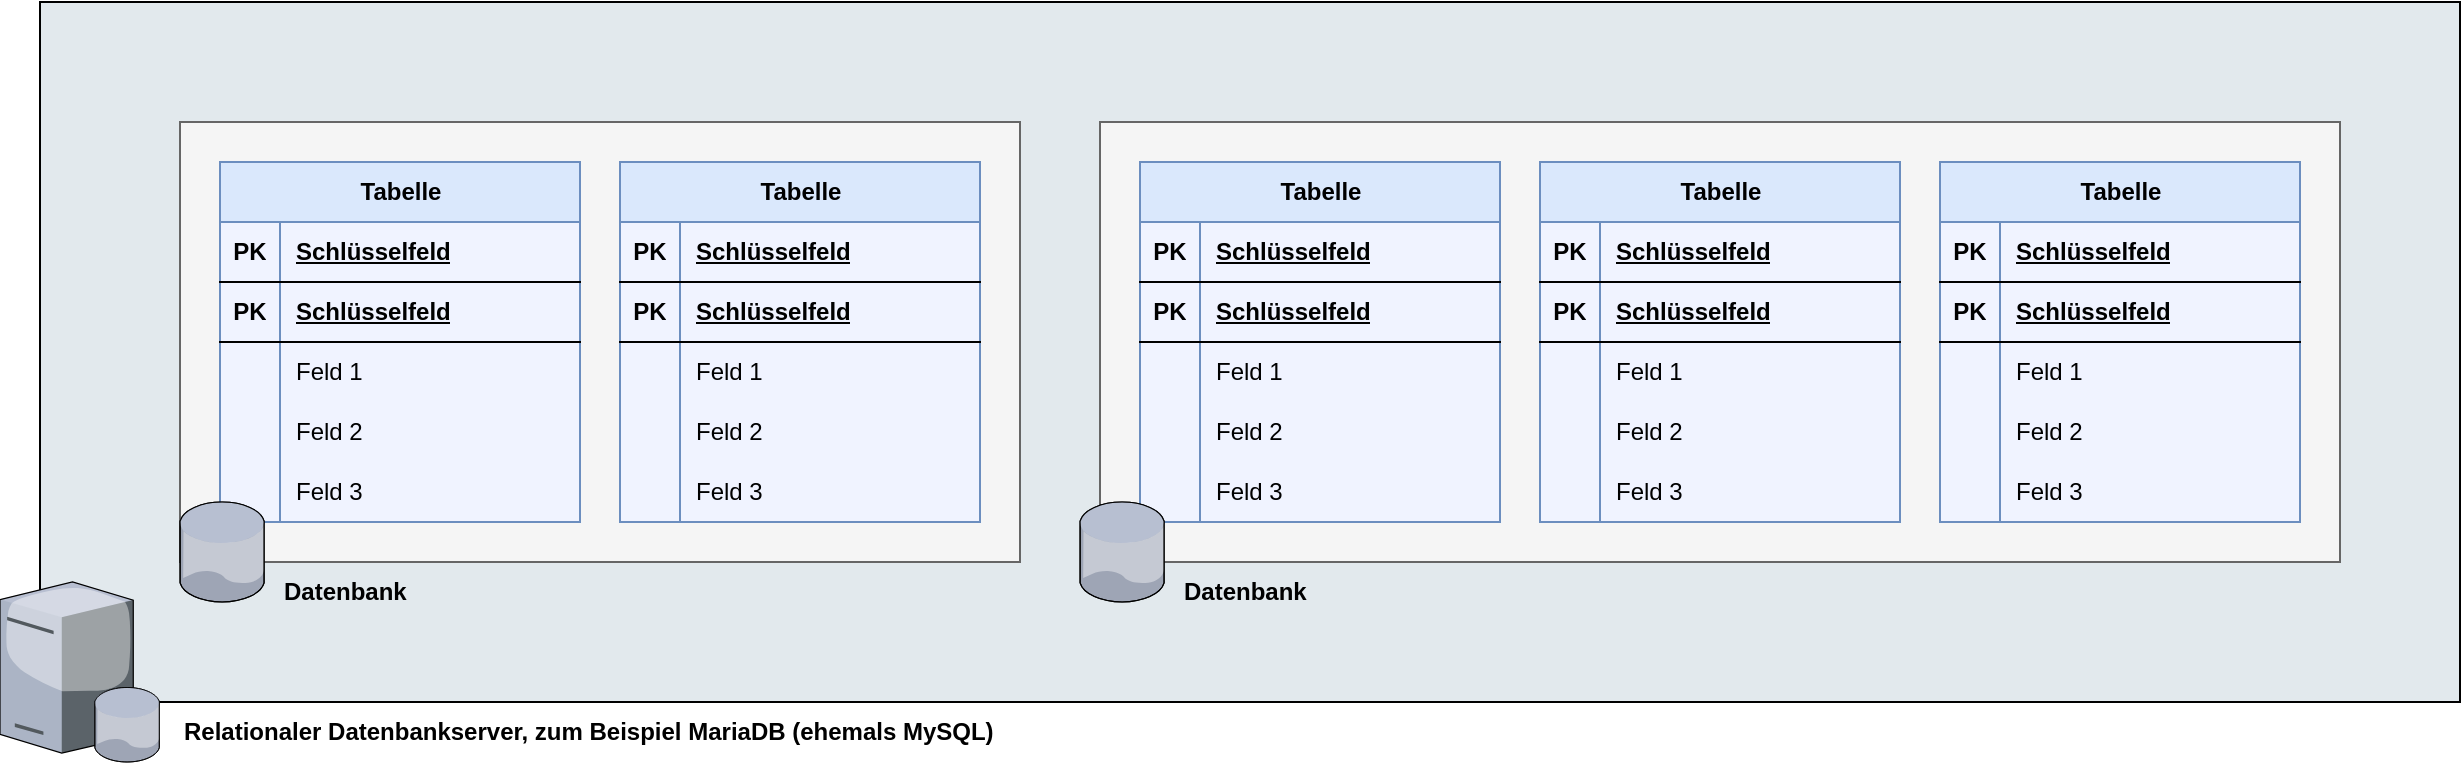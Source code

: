<mxfile version="21.0.2" type="device" pages="2"><diagram name="relational" id="CP-GY5xLfvHnEWgHSlgx"><mxGraphModel dx="1434" dy="773" grid="1" gridSize="10" guides="1" tooltips="1" connect="1" arrows="1" fold="1" page="0" pageScale="1" pageWidth="840" pageHeight="525" math="0" shadow="0"><root><mxCell id="0"/><mxCell id="1" parent="0"/><mxCell id="YStTDbeueGK33QUUSo3F-1" value="" style="rounded=0;whiteSpace=wrap;html=1;fillColor=#e2e9ed;" parent="1" vertex="1"><mxGeometry x="180" y="80" width="1210" height="350" as="geometry"/></mxCell><mxCell id="YStTDbeueGK33QUUSo3F-2" value="" style="verticalLabelPosition=bottom;sketch=0;aspect=fixed;html=1;verticalAlign=top;strokeColor=none;align=center;outlineConnect=0;shape=mxgraph.citrix.database_server;" parent="1" vertex="1"><mxGeometry x="160" y="370" width="80" height="90" as="geometry"/></mxCell><mxCell id="YStTDbeueGK33QUUSo3F-3" value="Relationaler Datenbankserver, zum Beispiel MariaDB (ehemals MySQL)" style="text;html=1;align=left;verticalAlign=middle;resizable=0;points=[];autosize=1;strokeColor=none;fillColor=none;fontStyle=1" parent="1" vertex="1"><mxGeometry x="250" y="430" width="430" height="30" as="geometry"/></mxCell><mxCell id="YStTDbeueGK33QUUSo3F-18" value="" style="rounded=0;whiteSpace=wrap;html=1;fillColor=#f5f5f5;fontColor=#333333;strokeColor=#666666;" parent="1" vertex="1"><mxGeometry x="250" y="140" width="420" height="220" as="geometry"/></mxCell><mxCell id="YStTDbeueGK33QUUSo3F-5" value="Tabelle" style="shape=table;startSize=30;container=1;collapsible=0;childLayout=tableLayout;fixedRows=1;rowLines=0;fontStyle=1;align=center;resizeLast=1;html=1;fillColor=#dae8fc;strokeColor=#6c8ebf;swimlaneFillColor=#F0F3FF;" parent="1" vertex="1"><mxGeometry x="270" y="160" width="180" height="180" as="geometry"/></mxCell><mxCell id="YStTDbeueGK33QUUSo3F-6" value="" style="shape=tableRow;horizontal=0;startSize=0;swimlaneHead=0;swimlaneBody=0;fillColor=none;collapsible=0;dropTarget=0;points=[[0,0.5],[1,0.5]];portConstraint=eastwest;top=0;left=0;right=0;bottom=1;" parent="YStTDbeueGK33QUUSo3F-5" vertex="1"><mxGeometry y="30" width="180" height="30" as="geometry"/></mxCell><mxCell id="YStTDbeueGK33QUUSo3F-7" value="PK" style="shape=partialRectangle;connectable=0;fillColor=none;top=0;left=0;bottom=0;right=0;fontStyle=1;overflow=hidden;whiteSpace=wrap;html=1;" parent="YStTDbeueGK33QUUSo3F-6" vertex="1"><mxGeometry width="30" height="30" as="geometry"><mxRectangle width="30" height="30" as="alternateBounds"/></mxGeometry></mxCell><mxCell id="YStTDbeueGK33QUUSo3F-8" value="Schlüsselfeld" style="shape=partialRectangle;connectable=0;fillColor=none;top=0;left=0;bottom=0;right=0;align=left;spacingLeft=6;fontStyle=5;overflow=hidden;whiteSpace=wrap;html=1;" parent="YStTDbeueGK33QUUSo3F-6" vertex="1"><mxGeometry x="30" width="150" height="30" as="geometry"><mxRectangle width="150" height="30" as="alternateBounds"/></mxGeometry></mxCell><mxCell id="YStTDbeueGK33QUUSo3F-19" value="" style="shape=tableRow;horizontal=0;startSize=0;swimlaneHead=0;swimlaneBody=0;fillColor=none;collapsible=0;dropTarget=0;points=[[0,0.5],[1,0.5]];portConstraint=eastwest;top=0;left=0;right=0;bottom=1;" parent="YStTDbeueGK33QUUSo3F-5" vertex="1"><mxGeometry y="60" width="180" height="30" as="geometry"/></mxCell><mxCell id="YStTDbeueGK33QUUSo3F-20" value="PK" style="shape=partialRectangle;connectable=0;fillColor=none;top=0;left=0;bottom=0;right=0;fontStyle=1;overflow=hidden;whiteSpace=wrap;html=1;" parent="YStTDbeueGK33QUUSo3F-19" vertex="1"><mxGeometry width="30" height="30" as="geometry"><mxRectangle width="30" height="30" as="alternateBounds"/></mxGeometry></mxCell><mxCell id="YStTDbeueGK33QUUSo3F-21" value="Schlüsselfeld" style="shape=partialRectangle;connectable=0;fillColor=none;top=0;left=0;bottom=0;right=0;align=left;spacingLeft=6;fontStyle=5;overflow=hidden;whiteSpace=wrap;html=1;" parent="YStTDbeueGK33QUUSo3F-19" vertex="1"><mxGeometry x="30" width="150" height="30" as="geometry"><mxRectangle width="150" height="30" as="alternateBounds"/></mxGeometry></mxCell><mxCell id="YStTDbeueGK33QUUSo3F-9" value="" style="shape=tableRow;horizontal=0;startSize=0;swimlaneHead=0;swimlaneBody=0;fillColor=none;collapsible=0;dropTarget=0;points=[[0,0.5],[1,0.5]];portConstraint=eastwest;top=0;left=0;right=0;bottom=0;" parent="YStTDbeueGK33QUUSo3F-5" vertex="1"><mxGeometry y="90" width="180" height="30" as="geometry"/></mxCell><mxCell id="YStTDbeueGK33QUUSo3F-10" value="" style="shape=partialRectangle;connectable=0;fillColor=none;top=0;left=0;bottom=0;right=0;editable=1;overflow=hidden;whiteSpace=wrap;html=1;" parent="YStTDbeueGK33QUUSo3F-9" vertex="1"><mxGeometry width="30" height="30" as="geometry"><mxRectangle width="30" height="30" as="alternateBounds"/></mxGeometry></mxCell><mxCell id="YStTDbeueGK33QUUSo3F-11" value="Feld 1" style="shape=partialRectangle;connectable=0;fillColor=none;top=0;left=0;bottom=0;right=0;align=left;spacingLeft=6;overflow=hidden;whiteSpace=wrap;html=1;" parent="YStTDbeueGK33QUUSo3F-9" vertex="1"><mxGeometry x="30" width="150" height="30" as="geometry"><mxRectangle width="150" height="30" as="alternateBounds"/></mxGeometry></mxCell><mxCell id="YStTDbeueGK33QUUSo3F-12" value="" style="shape=tableRow;horizontal=0;startSize=0;swimlaneHead=0;swimlaneBody=0;fillColor=none;collapsible=0;dropTarget=0;points=[[0,0.5],[1,0.5]];portConstraint=eastwest;top=0;left=0;right=0;bottom=0;" parent="YStTDbeueGK33QUUSo3F-5" vertex="1"><mxGeometry y="120" width="180" height="30" as="geometry"/></mxCell><mxCell id="YStTDbeueGK33QUUSo3F-13" value="" style="shape=partialRectangle;connectable=0;fillColor=none;top=0;left=0;bottom=0;right=0;editable=1;overflow=hidden;whiteSpace=wrap;html=1;" parent="YStTDbeueGK33QUUSo3F-12" vertex="1"><mxGeometry width="30" height="30" as="geometry"><mxRectangle width="30" height="30" as="alternateBounds"/></mxGeometry></mxCell><mxCell id="YStTDbeueGK33QUUSo3F-14" value="Feld 2" style="shape=partialRectangle;connectable=0;fillColor=none;top=0;left=0;bottom=0;right=0;align=left;spacingLeft=6;overflow=hidden;whiteSpace=wrap;html=1;" parent="YStTDbeueGK33QUUSo3F-12" vertex="1"><mxGeometry x="30" width="150" height="30" as="geometry"><mxRectangle width="150" height="30" as="alternateBounds"/></mxGeometry></mxCell><mxCell id="YStTDbeueGK33QUUSo3F-15" value="" style="shape=tableRow;horizontal=0;startSize=0;swimlaneHead=0;swimlaneBody=0;fillColor=none;collapsible=0;dropTarget=0;points=[[0,0.5],[1,0.5]];portConstraint=eastwest;top=0;left=0;right=0;bottom=0;" parent="YStTDbeueGK33QUUSo3F-5" vertex="1"><mxGeometry y="150" width="180" height="30" as="geometry"/></mxCell><mxCell id="YStTDbeueGK33QUUSo3F-16" value="" style="shape=partialRectangle;connectable=0;fillColor=none;top=0;left=0;bottom=0;right=0;editable=1;overflow=hidden;whiteSpace=wrap;html=1;" parent="YStTDbeueGK33QUUSo3F-15" vertex="1"><mxGeometry width="30" height="30" as="geometry"><mxRectangle width="30" height="30" as="alternateBounds"/></mxGeometry></mxCell><mxCell id="YStTDbeueGK33QUUSo3F-17" value="Feld 3" style="shape=partialRectangle;connectable=0;fillColor=none;top=0;left=0;bottom=0;right=0;align=left;spacingLeft=6;overflow=hidden;whiteSpace=wrap;html=1;" parent="YStTDbeueGK33QUUSo3F-15" vertex="1"><mxGeometry x="30" width="150" height="30" as="geometry"><mxRectangle width="150" height="30" as="alternateBounds"/></mxGeometry></mxCell><mxCell id="YStTDbeueGK33QUUSo3F-22" value="Tabelle" style="shape=table;startSize=30;container=1;collapsible=0;childLayout=tableLayout;fixedRows=1;rowLines=0;fontStyle=1;align=center;resizeLast=1;html=1;fillColor=#dae8fc;strokeColor=#6c8ebf;swimlaneFillColor=#F0F3FF;" parent="1" vertex="1"><mxGeometry x="470" y="160" width="180" height="180" as="geometry"/></mxCell><mxCell id="YStTDbeueGK33QUUSo3F-23" value="" style="shape=tableRow;horizontal=0;startSize=0;swimlaneHead=0;swimlaneBody=0;fillColor=none;collapsible=0;dropTarget=0;points=[[0,0.5],[1,0.5]];portConstraint=eastwest;top=0;left=0;right=0;bottom=1;" parent="YStTDbeueGK33QUUSo3F-22" vertex="1"><mxGeometry y="30" width="180" height="30" as="geometry"/></mxCell><mxCell id="YStTDbeueGK33QUUSo3F-24" value="PK" style="shape=partialRectangle;connectable=0;fillColor=none;top=0;left=0;bottom=0;right=0;fontStyle=1;overflow=hidden;whiteSpace=wrap;html=1;" parent="YStTDbeueGK33QUUSo3F-23" vertex="1"><mxGeometry width="30" height="30" as="geometry"><mxRectangle width="30" height="30" as="alternateBounds"/></mxGeometry></mxCell><mxCell id="YStTDbeueGK33QUUSo3F-25" value="Schlüsselfeld" style="shape=partialRectangle;connectable=0;fillColor=none;top=0;left=0;bottom=0;right=0;align=left;spacingLeft=6;fontStyle=5;overflow=hidden;whiteSpace=wrap;html=1;" parent="YStTDbeueGK33QUUSo3F-23" vertex="1"><mxGeometry x="30" width="150" height="30" as="geometry"><mxRectangle width="150" height="30" as="alternateBounds"/></mxGeometry></mxCell><mxCell id="YStTDbeueGK33QUUSo3F-26" value="" style="shape=tableRow;horizontal=0;startSize=0;swimlaneHead=0;swimlaneBody=0;fillColor=none;collapsible=0;dropTarget=0;points=[[0,0.5],[1,0.5]];portConstraint=eastwest;top=0;left=0;right=0;bottom=1;" parent="YStTDbeueGK33QUUSo3F-22" vertex="1"><mxGeometry y="60" width="180" height="30" as="geometry"/></mxCell><mxCell id="YStTDbeueGK33QUUSo3F-27" value="PK" style="shape=partialRectangle;connectable=0;fillColor=none;top=0;left=0;bottom=0;right=0;fontStyle=1;overflow=hidden;whiteSpace=wrap;html=1;" parent="YStTDbeueGK33QUUSo3F-26" vertex="1"><mxGeometry width="30" height="30" as="geometry"><mxRectangle width="30" height="30" as="alternateBounds"/></mxGeometry></mxCell><mxCell id="YStTDbeueGK33QUUSo3F-28" value="Schlüsselfeld" style="shape=partialRectangle;connectable=0;fillColor=none;top=0;left=0;bottom=0;right=0;align=left;spacingLeft=6;fontStyle=5;overflow=hidden;whiteSpace=wrap;html=1;" parent="YStTDbeueGK33QUUSo3F-26" vertex="1"><mxGeometry x="30" width="150" height="30" as="geometry"><mxRectangle width="150" height="30" as="alternateBounds"/></mxGeometry></mxCell><mxCell id="YStTDbeueGK33QUUSo3F-29" value="" style="shape=tableRow;horizontal=0;startSize=0;swimlaneHead=0;swimlaneBody=0;fillColor=none;collapsible=0;dropTarget=0;points=[[0,0.5],[1,0.5]];portConstraint=eastwest;top=0;left=0;right=0;bottom=0;" parent="YStTDbeueGK33QUUSo3F-22" vertex="1"><mxGeometry y="90" width="180" height="30" as="geometry"/></mxCell><mxCell id="YStTDbeueGK33QUUSo3F-30" value="" style="shape=partialRectangle;connectable=0;fillColor=none;top=0;left=0;bottom=0;right=0;editable=1;overflow=hidden;whiteSpace=wrap;html=1;" parent="YStTDbeueGK33QUUSo3F-29" vertex="1"><mxGeometry width="30" height="30" as="geometry"><mxRectangle width="30" height="30" as="alternateBounds"/></mxGeometry></mxCell><mxCell id="YStTDbeueGK33QUUSo3F-31" value="Feld 1" style="shape=partialRectangle;connectable=0;fillColor=none;top=0;left=0;bottom=0;right=0;align=left;spacingLeft=6;overflow=hidden;whiteSpace=wrap;html=1;" parent="YStTDbeueGK33QUUSo3F-29" vertex="1"><mxGeometry x="30" width="150" height="30" as="geometry"><mxRectangle width="150" height="30" as="alternateBounds"/></mxGeometry></mxCell><mxCell id="YStTDbeueGK33QUUSo3F-32" value="" style="shape=tableRow;horizontal=0;startSize=0;swimlaneHead=0;swimlaneBody=0;fillColor=none;collapsible=0;dropTarget=0;points=[[0,0.5],[1,0.5]];portConstraint=eastwest;top=0;left=0;right=0;bottom=0;" parent="YStTDbeueGK33QUUSo3F-22" vertex="1"><mxGeometry y="120" width="180" height="30" as="geometry"/></mxCell><mxCell id="YStTDbeueGK33QUUSo3F-33" value="" style="shape=partialRectangle;connectable=0;fillColor=none;top=0;left=0;bottom=0;right=0;editable=1;overflow=hidden;whiteSpace=wrap;html=1;" parent="YStTDbeueGK33QUUSo3F-32" vertex="1"><mxGeometry width="30" height="30" as="geometry"><mxRectangle width="30" height="30" as="alternateBounds"/></mxGeometry></mxCell><mxCell id="YStTDbeueGK33QUUSo3F-34" value="Feld 2" style="shape=partialRectangle;connectable=0;fillColor=none;top=0;left=0;bottom=0;right=0;align=left;spacingLeft=6;overflow=hidden;whiteSpace=wrap;html=1;" parent="YStTDbeueGK33QUUSo3F-32" vertex="1"><mxGeometry x="30" width="150" height="30" as="geometry"><mxRectangle width="150" height="30" as="alternateBounds"/></mxGeometry></mxCell><mxCell id="YStTDbeueGK33QUUSo3F-35" value="" style="shape=tableRow;horizontal=0;startSize=0;swimlaneHead=0;swimlaneBody=0;fillColor=none;collapsible=0;dropTarget=0;points=[[0,0.5],[1,0.5]];portConstraint=eastwest;top=0;left=0;right=0;bottom=0;" parent="YStTDbeueGK33QUUSo3F-22" vertex="1"><mxGeometry y="150" width="180" height="30" as="geometry"/></mxCell><mxCell id="YStTDbeueGK33QUUSo3F-36" value="" style="shape=partialRectangle;connectable=0;fillColor=none;top=0;left=0;bottom=0;right=0;editable=1;overflow=hidden;whiteSpace=wrap;html=1;" parent="YStTDbeueGK33QUUSo3F-35" vertex="1"><mxGeometry width="30" height="30" as="geometry"><mxRectangle width="30" height="30" as="alternateBounds"/></mxGeometry></mxCell><mxCell id="YStTDbeueGK33QUUSo3F-37" value="Feld 3" style="shape=partialRectangle;connectable=0;fillColor=none;top=0;left=0;bottom=0;right=0;align=left;spacingLeft=6;overflow=hidden;whiteSpace=wrap;html=1;" parent="YStTDbeueGK33QUUSo3F-35" vertex="1"><mxGeometry x="30" width="150" height="30" as="geometry"><mxRectangle width="150" height="30" as="alternateBounds"/></mxGeometry></mxCell><mxCell id="YStTDbeueGK33QUUSo3F-4" value="" style="verticalLabelPosition=bottom;sketch=0;aspect=fixed;html=1;verticalAlign=top;strokeColor=none;align=center;outlineConnect=0;shape=mxgraph.citrix.database;" parent="1" vertex="1"><mxGeometry x="250" y="330" width="42.5" height="50" as="geometry"/></mxCell><mxCell id="YStTDbeueGK33QUUSo3F-38" value="Datenbank" style="text;html=1;align=left;verticalAlign=middle;resizable=0;points=[];autosize=1;strokeColor=none;fillColor=none;fontStyle=1" parent="1" vertex="1"><mxGeometry x="300" y="360" width="80" height="30" as="geometry"/></mxCell><mxCell id="YStTDbeueGK33QUUSo3F-40" value="" style="rounded=0;whiteSpace=wrap;html=1;fillColor=#f5f5f5;fontColor=#333333;strokeColor=#666666;" parent="1" vertex="1"><mxGeometry x="710" y="140" width="620" height="220" as="geometry"/></mxCell><mxCell id="YStTDbeueGK33QUUSo3F-41" value="Tabelle" style="shape=table;startSize=30;container=1;collapsible=0;childLayout=tableLayout;fixedRows=1;rowLines=0;fontStyle=1;align=center;resizeLast=1;html=1;fillColor=#dae8fc;strokeColor=#6c8ebf;swimlaneFillColor=#F0F3FF;" parent="1" vertex="1"><mxGeometry x="730" y="160" width="180" height="180" as="geometry"/></mxCell><mxCell id="YStTDbeueGK33QUUSo3F-42" value="" style="shape=tableRow;horizontal=0;startSize=0;swimlaneHead=0;swimlaneBody=0;fillColor=none;collapsible=0;dropTarget=0;points=[[0,0.5],[1,0.5]];portConstraint=eastwest;top=0;left=0;right=0;bottom=1;" parent="YStTDbeueGK33QUUSo3F-41" vertex="1"><mxGeometry y="30" width="180" height="30" as="geometry"/></mxCell><mxCell id="YStTDbeueGK33QUUSo3F-43" value="PK" style="shape=partialRectangle;connectable=0;fillColor=none;top=0;left=0;bottom=0;right=0;fontStyle=1;overflow=hidden;whiteSpace=wrap;html=1;" parent="YStTDbeueGK33QUUSo3F-42" vertex="1"><mxGeometry width="30" height="30" as="geometry"><mxRectangle width="30" height="30" as="alternateBounds"/></mxGeometry></mxCell><mxCell id="YStTDbeueGK33QUUSo3F-44" value="Schlüsselfeld" style="shape=partialRectangle;connectable=0;fillColor=none;top=0;left=0;bottom=0;right=0;align=left;spacingLeft=6;fontStyle=5;overflow=hidden;whiteSpace=wrap;html=1;" parent="YStTDbeueGK33QUUSo3F-42" vertex="1"><mxGeometry x="30" width="150" height="30" as="geometry"><mxRectangle width="150" height="30" as="alternateBounds"/></mxGeometry></mxCell><mxCell id="YStTDbeueGK33QUUSo3F-45" value="" style="shape=tableRow;horizontal=0;startSize=0;swimlaneHead=0;swimlaneBody=0;fillColor=none;collapsible=0;dropTarget=0;points=[[0,0.5],[1,0.5]];portConstraint=eastwest;top=0;left=0;right=0;bottom=1;" parent="YStTDbeueGK33QUUSo3F-41" vertex="1"><mxGeometry y="60" width="180" height="30" as="geometry"/></mxCell><mxCell id="YStTDbeueGK33QUUSo3F-46" value="PK" style="shape=partialRectangle;connectable=0;fillColor=none;top=0;left=0;bottom=0;right=0;fontStyle=1;overflow=hidden;whiteSpace=wrap;html=1;" parent="YStTDbeueGK33QUUSo3F-45" vertex="1"><mxGeometry width="30" height="30" as="geometry"><mxRectangle width="30" height="30" as="alternateBounds"/></mxGeometry></mxCell><mxCell id="YStTDbeueGK33QUUSo3F-47" value="Schlüsselfeld" style="shape=partialRectangle;connectable=0;fillColor=none;top=0;left=0;bottom=0;right=0;align=left;spacingLeft=6;fontStyle=5;overflow=hidden;whiteSpace=wrap;html=1;" parent="YStTDbeueGK33QUUSo3F-45" vertex="1"><mxGeometry x="30" width="150" height="30" as="geometry"><mxRectangle width="150" height="30" as="alternateBounds"/></mxGeometry></mxCell><mxCell id="YStTDbeueGK33QUUSo3F-48" value="" style="shape=tableRow;horizontal=0;startSize=0;swimlaneHead=0;swimlaneBody=0;fillColor=none;collapsible=0;dropTarget=0;points=[[0,0.5],[1,0.5]];portConstraint=eastwest;top=0;left=0;right=0;bottom=0;" parent="YStTDbeueGK33QUUSo3F-41" vertex="1"><mxGeometry y="90" width="180" height="30" as="geometry"/></mxCell><mxCell id="YStTDbeueGK33QUUSo3F-49" value="" style="shape=partialRectangle;connectable=0;fillColor=none;top=0;left=0;bottom=0;right=0;editable=1;overflow=hidden;whiteSpace=wrap;html=1;" parent="YStTDbeueGK33QUUSo3F-48" vertex="1"><mxGeometry width="30" height="30" as="geometry"><mxRectangle width="30" height="30" as="alternateBounds"/></mxGeometry></mxCell><mxCell id="YStTDbeueGK33QUUSo3F-50" value="Feld 1" style="shape=partialRectangle;connectable=0;fillColor=none;top=0;left=0;bottom=0;right=0;align=left;spacingLeft=6;overflow=hidden;whiteSpace=wrap;html=1;" parent="YStTDbeueGK33QUUSo3F-48" vertex="1"><mxGeometry x="30" width="150" height="30" as="geometry"><mxRectangle width="150" height="30" as="alternateBounds"/></mxGeometry></mxCell><mxCell id="YStTDbeueGK33QUUSo3F-51" value="" style="shape=tableRow;horizontal=0;startSize=0;swimlaneHead=0;swimlaneBody=0;fillColor=none;collapsible=0;dropTarget=0;points=[[0,0.5],[1,0.5]];portConstraint=eastwest;top=0;left=0;right=0;bottom=0;" parent="YStTDbeueGK33QUUSo3F-41" vertex="1"><mxGeometry y="120" width="180" height="30" as="geometry"/></mxCell><mxCell id="YStTDbeueGK33QUUSo3F-52" value="" style="shape=partialRectangle;connectable=0;fillColor=none;top=0;left=0;bottom=0;right=0;editable=1;overflow=hidden;whiteSpace=wrap;html=1;" parent="YStTDbeueGK33QUUSo3F-51" vertex="1"><mxGeometry width="30" height="30" as="geometry"><mxRectangle width="30" height="30" as="alternateBounds"/></mxGeometry></mxCell><mxCell id="YStTDbeueGK33QUUSo3F-53" value="Feld 2" style="shape=partialRectangle;connectable=0;fillColor=none;top=0;left=0;bottom=0;right=0;align=left;spacingLeft=6;overflow=hidden;whiteSpace=wrap;html=1;" parent="YStTDbeueGK33QUUSo3F-51" vertex="1"><mxGeometry x="30" width="150" height="30" as="geometry"><mxRectangle width="150" height="30" as="alternateBounds"/></mxGeometry></mxCell><mxCell id="YStTDbeueGK33QUUSo3F-54" value="" style="shape=tableRow;horizontal=0;startSize=0;swimlaneHead=0;swimlaneBody=0;fillColor=none;collapsible=0;dropTarget=0;points=[[0,0.5],[1,0.5]];portConstraint=eastwest;top=0;left=0;right=0;bottom=0;" parent="YStTDbeueGK33QUUSo3F-41" vertex="1"><mxGeometry y="150" width="180" height="30" as="geometry"/></mxCell><mxCell id="YStTDbeueGK33QUUSo3F-55" value="" style="shape=partialRectangle;connectable=0;fillColor=none;top=0;left=0;bottom=0;right=0;editable=1;overflow=hidden;whiteSpace=wrap;html=1;" parent="YStTDbeueGK33QUUSo3F-54" vertex="1"><mxGeometry width="30" height="30" as="geometry"><mxRectangle width="30" height="30" as="alternateBounds"/></mxGeometry></mxCell><mxCell id="YStTDbeueGK33QUUSo3F-56" value="Feld 3" style="shape=partialRectangle;connectable=0;fillColor=none;top=0;left=0;bottom=0;right=0;align=left;spacingLeft=6;overflow=hidden;whiteSpace=wrap;html=1;" parent="YStTDbeueGK33QUUSo3F-54" vertex="1"><mxGeometry x="30" width="150" height="30" as="geometry"><mxRectangle width="150" height="30" as="alternateBounds"/></mxGeometry></mxCell><mxCell id="YStTDbeueGK33QUUSo3F-57" value="Tabelle" style="shape=table;startSize=30;container=1;collapsible=0;childLayout=tableLayout;fixedRows=1;rowLines=0;fontStyle=1;align=center;resizeLast=1;html=1;fillColor=#dae8fc;strokeColor=#6c8ebf;swimlaneFillColor=#F0F3FF;" parent="1" vertex="1"><mxGeometry x="930" y="160" width="180" height="180" as="geometry"/></mxCell><mxCell id="YStTDbeueGK33QUUSo3F-58" value="" style="shape=tableRow;horizontal=0;startSize=0;swimlaneHead=0;swimlaneBody=0;fillColor=none;collapsible=0;dropTarget=0;points=[[0,0.5],[1,0.5]];portConstraint=eastwest;top=0;left=0;right=0;bottom=1;" parent="YStTDbeueGK33QUUSo3F-57" vertex="1"><mxGeometry y="30" width="180" height="30" as="geometry"/></mxCell><mxCell id="YStTDbeueGK33QUUSo3F-59" value="PK" style="shape=partialRectangle;connectable=0;fillColor=none;top=0;left=0;bottom=0;right=0;fontStyle=1;overflow=hidden;whiteSpace=wrap;html=1;" parent="YStTDbeueGK33QUUSo3F-58" vertex="1"><mxGeometry width="30" height="30" as="geometry"><mxRectangle width="30" height="30" as="alternateBounds"/></mxGeometry></mxCell><mxCell id="YStTDbeueGK33QUUSo3F-60" value="Schlüsselfeld" style="shape=partialRectangle;connectable=0;fillColor=none;top=0;left=0;bottom=0;right=0;align=left;spacingLeft=6;fontStyle=5;overflow=hidden;whiteSpace=wrap;html=1;" parent="YStTDbeueGK33QUUSo3F-58" vertex="1"><mxGeometry x="30" width="150" height="30" as="geometry"><mxRectangle width="150" height="30" as="alternateBounds"/></mxGeometry></mxCell><mxCell id="YStTDbeueGK33QUUSo3F-61" value="" style="shape=tableRow;horizontal=0;startSize=0;swimlaneHead=0;swimlaneBody=0;fillColor=none;collapsible=0;dropTarget=0;points=[[0,0.5],[1,0.5]];portConstraint=eastwest;top=0;left=0;right=0;bottom=1;" parent="YStTDbeueGK33QUUSo3F-57" vertex="1"><mxGeometry y="60" width="180" height="30" as="geometry"/></mxCell><mxCell id="YStTDbeueGK33QUUSo3F-62" value="PK" style="shape=partialRectangle;connectable=0;fillColor=none;top=0;left=0;bottom=0;right=0;fontStyle=1;overflow=hidden;whiteSpace=wrap;html=1;" parent="YStTDbeueGK33QUUSo3F-61" vertex="1"><mxGeometry width="30" height="30" as="geometry"><mxRectangle width="30" height="30" as="alternateBounds"/></mxGeometry></mxCell><mxCell id="YStTDbeueGK33QUUSo3F-63" value="Schlüsselfeld" style="shape=partialRectangle;connectable=0;fillColor=none;top=0;left=0;bottom=0;right=0;align=left;spacingLeft=6;fontStyle=5;overflow=hidden;whiteSpace=wrap;html=1;" parent="YStTDbeueGK33QUUSo3F-61" vertex="1"><mxGeometry x="30" width="150" height="30" as="geometry"><mxRectangle width="150" height="30" as="alternateBounds"/></mxGeometry></mxCell><mxCell id="YStTDbeueGK33QUUSo3F-64" value="" style="shape=tableRow;horizontal=0;startSize=0;swimlaneHead=0;swimlaneBody=0;fillColor=none;collapsible=0;dropTarget=0;points=[[0,0.5],[1,0.5]];portConstraint=eastwest;top=0;left=0;right=0;bottom=0;" parent="YStTDbeueGK33QUUSo3F-57" vertex="1"><mxGeometry y="90" width="180" height="30" as="geometry"/></mxCell><mxCell id="YStTDbeueGK33QUUSo3F-65" value="" style="shape=partialRectangle;connectable=0;fillColor=none;top=0;left=0;bottom=0;right=0;editable=1;overflow=hidden;whiteSpace=wrap;html=1;" parent="YStTDbeueGK33QUUSo3F-64" vertex="1"><mxGeometry width="30" height="30" as="geometry"><mxRectangle width="30" height="30" as="alternateBounds"/></mxGeometry></mxCell><mxCell id="YStTDbeueGK33QUUSo3F-66" value="Feld 1" style="shape=partialRectangle;connectable=0;fillColor=none;top=0;left=0;bottom=0;right=0;align=left;spacingLeft=6;overflow=hidden;whiteSpace=wrap;html=1;" parent="YStTDbeueGK33QUUSo3F-64" vertex="1"><mxGeometry x="30" width="150" height="30" as="geometry"><mxRectangle width="150" height="30" as="alternateBounds"/></mxGeometry></mxCell><mxCell id="YStTDbeueGK33QUUSo3F-67" value="" style="shape=tableRow;horizontal=0;startSize=0;swimlaneHead=0;swimlaneBody=0;fillColor=none;collapsible=0;dropTarget=0;points=[[0,0.5],[1,0.5]];portConstraint=eastwest;top=0;left=0;right=0;bottom=0;" parent="YStTDbeueGK33QUUSo3F-57" vertex="1"><mxGeometry y="120" width="180" height="30" as="geometry"/></mxCell><mxCell id="YStTDbeueGK33QUUSo3F-68" value="" style="shape=partialRectangle;connectable=0;fillColor=none;top=0;left=0;bottom=0;right=0;editable=1;overflow=hidden;whiteSpace=wrap;html=1;" parent="YStTDbeueGK33QUUSo3F-67" vertex="1"><mxGeometry width="30" height="30" as="geometry"><mxRectangle width="30" height="30" as="alternateBounds"/></mxGeometry></mxCell><mxCell id="YStTDbeueGK33QUUSo3F-69" value="Feld 2" style="shape=partialRectangle;connectable=0;fillColor=none;top=0;left=0;bottom=0;right=0;align=left;spacingLeft=6;overflow=hidden;whiteSpace=wrap;html=1;" parent="YStTDbeueGK33QUUSo3F-67" vertex="1"><mxGeometry x="30" width="150" height="30" as="geometry"><mxRectangle width="150" height="30" as="alternateBounds"/></mxGeometry></mxCell><mxCell id="YStTDbeueGK33QUUSo3F-70" value="" style="shape=tableRow;horizontal=0;startSize=0;swimlaneHead=0;swimlaneBody=0;fillColor=none;collapsible=0;dropTarget=0;points=[[0,0.5],[1,0.5]];portConstraint=eastwest;top=0;left=0;right=0;bottom=0;" parent="YStTDbeueGK33QUUSo3F-57" vertex="1"><mxGeometry y="150" width="180" height="30" as="geometry"/></mxCell><mxCell id="YStTDbeueGK33QUUSo3F-71" value="" style="shape=partialRectangle;connectable=0;fillColor=none;top=0;left=0;bottom=0;right=0;editable=1;overflow=hidden;whiteSpace=wrap;html=1;" parent="YStTDbeueGK33QUUSo3F-70" vertex="1"><mxGeometry width="30" height="30" as="geometry"><mxRectangle width="30" height="30" as="alternateBounds"/></mxGeometry></mxCell><mxCell id="YStTDbeueGK33QUUSo3F-72" value="Feld 3" style="shape=partialRectangle;connectable=0;fillColor=none;top=0;left=0;bottom=0;right=0;align=left;spacingLeft=6;overflow=hidden;whiteSpace=wrap;html=1;" parent="YStTDbeueGK33QUUSo3F-70" vertex="1"><mxGeometry x="30" width="150" height="30" as="geometry"><mxRectangle width="150" height="30" as="alternateBounds"/></mxGeometry></mxCell><mxCell id="YStTDbeueGK33QUUSo3F-73" value="" style="verticalLabelPosition=bottom;sketch=0;aspect=fixed;html=1;verticalAlign=top;strokeColor=none;align=center;outlineConnect=0;shape=mxgraph.citrix.database;" parent="1" vertex="1"><mxGeometry x="700" y="330" width="42.5" height="50" as="geometry"/></mxCell><mxCell id="YStTDbeueGK33QUUSo3F-74" value="Datenbank" style="text;html=1;align=left;verticalAlign=middle;resizable=0;points=[];autosize=1;strokeColor=none;fillColor=none;fontStyle=1" parent="1" vertex="1"><mxGeometry x="750" y="360" width="80" height="30" as="geometry"/></mxCell><mxCell id="YStTDbeueGK33QUUSo3F-78" value="Tabelle" style="shape=table;startSize=30;container=1;collapsible=0;childLayout=tableLayout;fixedRows=1;rowLines=0;fontStyle=1;align=center;resizeLast=1;html=1;fillColor=#dae8fc;strokeColor=#6c8ebf;swimlaneFillColor=#F0F3FF;" parent="1" vertex="1"><mxGeometry x="1130" y="160" width="180" height="180" as="geometry"/></mxCell><mxCell id="YStTDbeueGK33QUUSo3F-79" value="" style="shape=tableRow;horizontal=0;startSize=0;swimlaneHead=0;swimlaneBody=0;fillColor=none;collapsible=0;dropTarget=0;points=[[0,0.5],[1,0.5]];portConstraint=eastwest;top=0;left=0;right=0;bottom=1;" parent="YStTDbeueGK33QUUSo3F-78" vertex="1"><mxGeometry y="30" width="180" height="30" as="geometry"/></mxCell><mxCell id="YStTDbeueGK33QUUSo3F-80" value="PK" style="shape=partialRectangle;connectable=0;fillColor=none;top=0;left=0;bottom=0;right=0;fontStyle=1;overflow=hidden;whiteSpace=wrap;html=1;" parent="YStTDbeueGK33QUUSo3F-79" vertex="1"><mxGeometry width="30" height="30" as="geometry"><mxRectangle width="30" height="30" as="alternateBounds"/></mxGeometry></mxCell><mxCell id="YStTDbeueGK33QUUSo3F-81" value="Schlüsselfeld" style="shape=partialRectangle;connectable=0;fillColor=none;top=0;left=0;bottom=0;right=0;align=left;spacingLeft=6;fontStyle=5;overflow=hidden;whiteSpace=wrap;html=1;" parent="YStTDbeueGK33QUUSo3F-79" vertex="1"><mxGeometry x="30" width="150" height="30" as="geometry"><mxRectangle width="150" height="30" as="alternateBounds"/></mxGeometry></mxCell><mxCell id="YStTDbeueGK33QUUSo3F-82" value="" style="shape=tableRow;horizontal=0;startSize=0;swimlaneHead=0;swimlaneBody=0;fillColor=none;collapsible=0;dropTarget=0;points=[[0,0.5],[1,0.5]];portConstraint=eastwest;top=0;left=0;right=0;bottom=1;" parent="YStTDbeueGK33QUUSo3F-78" vertex="1"><mxGeometry y="60" width="180" height="30" as="geometry"/></mxCell><mxCell id="YStTDbeueGK33QUUSo3F-83" value="PK" style="shape=partialRectangle;connectable=0;fillColor=none;top=0;left=0;bottom=0;right=0;fontStyle=1;overflow=hidden;whiteSpace=wrap;html=1;" parent="YStTDbeueGK33QUUSo3F-82" vertex="1"><mxGeometry width="30" height="30" as="geometry"><mxRectangle width="30" height="30" as="alternateBounds"/></mxGeometry></mxCell><mxCell id="YStTDbeueGK33QUUSo3F-84" value="Schlüsselfeld" style="shape=partialRectangle;connectable=0;fillColor=none;top=0;left=0;bottom=0;right=0;align=left;spacingLeft=6;fontStyle=5;overflow=hidden;whiteSpace=wrap;html=1;" parent="YStTDbeueGK33QUUSo3F-82" vertex="1"><mxGeometry x="30" width="150" height="30" as="geometry"><mxRectangle width="150" height="30" as="alternateBounds"/></mxGeometry></mxCell><mxCell id="YStTDbeueGK33QUUSo3F-85" value="" style="shape=tableRow;horizontal=0;startSize=0;swimlaneHead=0;swimlaneBody=0;fillColor=none;collapsible=0;dropTarget=0;points=[[0,0.5],[1,0.5]];portConstraint=eastwest;top=0;left=0;right=0;bottom=0;" parent="YStTDbeueGK33QUUSo3F-78" vertex="1"><mxGeometry y="90" width="180" height="30" as="geometry"/></mxCell><mxCell id="YStTDbeueGK33QUUSo3F-86" value="" style="shape=partialRectangle;connectable=0;fillColor=none;top=0;left=0;bottom=0;right=0;editable=1;overflow=hidden;whiteSpace=wrap;html=1;" parent="YStTDbeueGK33QUUSo3F-85" vertex="1"><mxGeometry width="30" height="30" as="geometry"><mxRectangle width="30" height="30" as="alternateBounds"/></mxGeometry></mxCell><mxCell id="YStTDbeueGK33QUUSo3F-87" value="Feld 1" style="shape=partialRectangle;connectable=0;fillColor=none;top=0;left=0;bottom=0;right=0;align=left;spacingLeft=6;overflow=hidden;whiteSpace=wrap;html=1;" parent="YStTDbeueGK33QUUSo3F-85" vertex="1"><mxGeometry x="30" width="150" height="30" as="geometry"><mxRectangle width="150" height="30" as="alternateBounds"/></mxGeometry></mxCell><mxCell id="YStTDbeueGK33QUUSo3F-88" value="" style="shape=tableRow;horizontal=0;startSize=0;swimlaneHead=0;swimlaneBody=0;fillColor=none;collapsible=0;dropTarget=0;points=[[0,0.5],[1,0.5]];portConstraint=eastwest;top=0;left=0;right=0;bottom=0;" parent="YStTDbeueGK33QUUSo3F-78" vertex="1"><mxGeometry y="120" width="180" height="30" as="geometry"/></mxCell><mxCell id="YStTDbeueGK33QUUSo3F-89" value="" style="shape=partialRectangle;connectable=0;fillColor=none;top=0;left=0;bottom=0;right=0;editable=1;overflow=hidden;whiteSpace=wrap;html=1;" parent="YStTDbeueGK33QUUSo3F-88" vertex="1"><mxGeometry width="30" height="30" as="geometry"><mxRectangle width="30" height="30" as="alternateBounds"/></mxGeometry></mxCell><mxCell id="YStTDbeueGK33QUUSo3F-90" value="Feld 2" style="shape=partialRectangle;connectable=0;fillColor=none;top=0;left=0;bottom=0;right=0;align=left;spacingLeft=6;overflow=hidden;whiteSpace=wrap;html=1;" parent="YStTDbeueGK33QUUSo3F-88" vertex="1"><mxGeometry x="30" width="150" height="30" as="geometry"><mxRectangle width="150" height="30" as="alternateBounds"/></mxGeometry></mxCell><mxCell id="YStTDbeueGK33QUUSo3F-91" value="" style="shape=tableRow;horizontal=0;startSize=0;swimlaneHead=0;swimlaneBody=0;fillColor=none;collapsible=0;dropTarget=0;points=[[0,0.5],[1,0.5]];portConstraint=eastwest;top=0;left=0;right=0;bottom=0;" parent="YStTDbeueGK33QUUSo3F-78" vertex="1"><mxGeometry y="150" width="180" height="30" as="geometry"/></mxCell><mxCell id="YStTDbeueGK33QUUSo3F-92" value="" style="shape=partialRectangle;connectable=0;fillColor=none;top=0;left=0;bottom=0;right=0;editable=1;overflow=hidden;whiteSpace=wrap;html=1;" parent="YStTDbeueGK33QUUSo3F-91" vertex="1"><mxGeometry width="30" height="30" as="geometry"><mxRectangle width="30" height="30" as="alternateBounds"/></mxGeometry></mxCell><mxCell id="YStTDbeueGK33QUUSo3F-93" value="Feld 3" style="shape=partialRectangle;connectable=0;fillColor=none;top=0;left=0;bottom=0;right=0;align=left;spacingLeft=6;overflow=hidden;whiteSpace=wrap;html=1;" parent="YStTDbeueGK33QUUSo3F-91" vertex="1"><mxGeometry x="30" width="150" height="30" as="geometry"><mxRectangle width="150" height="30" as="alternateBounds"/></mxGeometry></mxCell></root></mxGraphModel></diagram><diagram name="dokumentenbasiert" id="UvJZ_Sj6ElLKaYzVYQLr"><mxGraphModel dx="1434" dy="773" grid="1" gridSize="10" guides="1" tooltips="1" connect="1" arrows="1" fold="1" page="0" pageScale="1" pageWidth="840" pageHeight="525" math="0" shadow="0"><root><mxCell id="-vDd7vhRDarAF8TLIHJE-0"/><mxCell id="-vDd7vhRDarAF8TLIHJE-1" parent="-vDd7vhRDarAF8TLIHJE-0"/><mxCell id="-vDd7vhRDarAF8TLIHJE-2" value="" style="rounded=0;whiteSpace=wrap;html=1;fillColor=#e2e9ed;" parent="-vDd7vhRDarAF8TLIHJE-1" vertex="1"><mxGeometry x="180" y="80" width="1210" height="350" as="geometry"/></mxCell><mxCell id="-vDd7vhRDarAF8TLIHJE-3" value="" style="verticalLabelPosition=bottom;sketch=0;aspect=fixed;html=1;verticalAlign=top;strokeColor=none;align=center;outlineConnect=0;shape=mxgraph.citrix.database_server;" parent="-vDd7vhRDarAF8TLIHJE-1" vertex="1"><mxGeometry x="160" y="370" width="80" height="90" as="geometry"/></mxCell><mxCell id="-vDd7vhRDarAF8TLIHJE-4" value="Dokumentenbasierte Datenbank, zum Beispiel MongoDB" style="text;html=1;align=left;verticalAlign=middle;resizable=0;points=[];autosize=1;strokeColor=none;fillColor=none;fontStyle=1" parent="-vDd7vhRDarAF8TLIHJE-1" vertex="1"><mxGeometry x="250" y="430" width="350" height="30" as="geometry"/></mxCell><mxCell id="-vDd7vhRDarAF8TLIHJE-5" value="" style="rounded=0;whiteSpace=wrap;html=1;fillColor=#f5f5f5;fontColor=#333333;strokeColor=#666666;" parent="-vDd7vhRDarAF8TLIHJE-1" vertex="1"><mxGeometry x="260" y="140" width="560" height="220" as="geometry"/></mxCell><mxCell id="-vDd7vhRDarAF8TLIHJE-39" value="Datenbank" style="text;html=1;align=left;verticalAlign=middle;resizable=0;points=[];autosize=1;strokeColor=none;fillColor=none;fontStyle=1" parent="-vDd7vhRDarAF8TLIHJE-1" vertex="1"><mxGeometry x="300" y="360" width="80" height="30" as="geometry"/></mxCell><mxCell id="Naf3ZJ6NPnehiIOtBorM-0" value="" style="group" parent="-vDd7vhRDarAF8TLIHJE-1" vertex="1" connectable="0"><mxGeometry x="280" y="160" width="320" height="180" as="geometry"/></mxCell><mxCell id="rjVBf3D8rvWac8iPs20m-0" value="" style="shape=internalStorage;whiteSpace=wrap;html=1;backgroundOutline=1;fillColor=#F0F3FF;strokeColor=#A9C4EB;dx=20;dy=30;" parent="Naf3ZJ6NPnehiIOtBorM-0" vertex="1"><mxGeometry width="300" height="180" as="geometry"/></mxCell><mxCell id="cEmgHeNYMfWQv9LHctjy-0" value="Collection" style="text;html=1;align=center;verticalAlign=middle;resizable=0;points=[];autosize=1;strokeColor=none;fillColor=none;fontStyle=1" parent="Naf3ZJ6NPnehiIOtBorM-0" vertex="1"><mxGeometry x="16.545" width="80" height="30" as="geometry"/></mxCell><mxCell id="Naf3ZJ6NPnehiIOtBorM-4" value="" style="group" parent="Naf3ZJ6NPnehiIOtBorM-0" vertex="1" connectable="0"><mxGeometry x="16.55" y="50" width="80" height="115.32" as="geometry"/></mxCell><mxCell id="Naf3ZJ6NPnehiIOtBorM-5" value="" style="verticalLabelPosition=bottom;sketch=0;aspect=fixed;html=1;verticalAlign=top;strokeColor=none;align=center;outlineConnect=0;shape=mxgraph.citrix.document;" parent="Naf3ZJ6NPnehiIOtBorM-4" vertex="1"><mxGeometry x="23" width="57" height="87.32" as="geometry"/></mxCell><mxCell id="Naf3ZJ6NPnehiIOtBorM-6" value="Dokument" style="text;html=1;align=right;verticalAlign=middle;resizable=0;points=[];autosize=1;strokeColor=none;fillColor=none;fontStyle=1" parent="Naf3ZJ6NPnehiIOtBorM-4" vertex="1"><mxGeometry y="85.32" width="80" height="30" as="geometry"/></mxCell><mxCell id="Naf3ZJ6NPnehiIOtBorM-7" value="" style="group" parent="Naf3ZJ6NPnehiIOtBorM-0" vertex="1" connectable="0"><mxGeometry x="110.0" y="50" width="80" height="115.32" as="geometry"/></mxCell><mxCell id="Naf3ZJ6NPnehiIOtBorM-8" value="" style="verticalLabelPosition=bottom;sketch=0;aspect=fixed;html=1;verticalAlign=top;strokeColor=none;align=center;outlineConnect=0;shape=mxgraph.citrix.document;" parent="Naf3ZJ6NPnehiIOtBorM-7" vertex="1"><mxGeometry x="23" width="57" height="87.32" as="geometry"/></mxCell><mxCell id="Naf3ZJ6NPnehiIOtBorM-9" value="Dokument" style="text;html=1;align=right;verticalAlign=middle;resizable=0;points=[];autosize=1;strokeColor=none;fillColor=none;fontStyle=1" parent="Naf3ZJ6NPnehiIOtBorM-7" vertex="1"><mxGeometry y="85.32" width="80" height="30" as="geometry"/></mxCell><mxCell id="Naf3ZJ6NPnehiIOtBorM-10" value="" style="group" parent="Naf3ZJ6NPnehiIOtBorM-0" vertex="1" connectable="0"><mxGeometry x="200" y="50" width="80" height="115.32" as="geometry"/></mxCell><mxCell id="Naf3ZJ6NPnehiIOtBorM-11" value="" style="verticalLabelPosition=bottom;sketch=0;aspect=fixed;html=1;verticalAlign=top;strokeColor=none;align=center;outlineConnect=0;shape=mxgraph.citrix.document;" parent="Naf3ZJ6NPnehiIOtBorM-10" vertex="1"><mxGeometry x="23" width="57" height="87.32" as="geometry"/></mxCell><mxCell id="Naf3ZJ6NPnehiIOtBorM-12" value="Dokument" style="text;html=1;align=right;verticalAlign=middle;resizable=0;points=[];autosize=1;strokeColor=none;fillColor=none;fontStyle=1" parent="Naf3ZJ6NPnehiIOtBorM-10" vertex="1"><mxGeometry y="85.32" width="80" height="30" as="geometry"/></mxCell><mxCell id="-vDd7vhRDarAF8TLIHJE-38" value="" style="verticalLabelPosition=bottom;sketch=0;aspect=fixed;html=1;verticalAlign=top;strokeColor=none;align=center;outlineConnect=0;shape=mxgraph.citrix.database;" parent="-vDd7vhRDarAF8TLIHJE-1" vertex="1"><mxGeometry x="250" y="330" width="42.5" height="50" as="geometry"/></mxCell><mxCell id="5mVjdJSRX-zPxKeoaHf4-25" value="" style="rounded=0;whiteSpace=wrap;html=1;fillColor=#f5f5f5;fontColor=#333333;strokeColor=#666666;" parent="-vDd7vhRDarAF8TLIHJE-1" vertex="1"><mxGeometry x="863.45" y="140" width="460" height="220" as="geometry"/></mxCell><mxCell id="5mVjdJSRX-zPxKeoaHf4-26" value="Datenbank" style="text;html=1;align=left;verticalAlign=middle;resizable=0;points=[];autosize=1;strokeColor=none;fillColor=none;fontStyle=1" parent="-vDd7vhRDarAF8TLIHJE-1" vertex="1"><mxGeometry x="900" y="360" width="80" height="30" as="geometry"/></mxCell><mxCell id="g8kiKCQALt9iVwJD3ypV-0" value="" style="group" vertex="1" connectable="0" parent="-vDd7vhRDarAF8TLIHJE-1"><mxGeometry x="600" y="160" width="200" height="180" as="geometry"/></mxCell><mxCell id="Naf3ZJ6NPnehiIOtBorM-14" value="" style="shape=internalStorage;whiteSpace=wrap;html=1;backgroundOutline=1;fillColor=#F0F3FF;strokeColor=#A9C4EB;dx=20;dy=30;" parent="g8kiKCQALt9iVwJD3ypV-0" vertex="1"><mxGeometry width="200" height="180" as="geometry"/></mxCell><mxCell id="Naf3ZJ6NPnehiIOtBorM-15" value="Collection" style="text;html=1;align=center;verticalAlign=middle;resizable=0;points=[];autosize=1;strokeColor=none;fillColor=none;fontStyle=1" parent="g8kiKCQALt9iVwJD3ypV-0" vertex="1"><mxGeometry x="16.545" width="80" height="30" as="geometry"/></mxCell><mxCell id="Naf3ZJ6NPnehiIOtBorM-22" value="" style="group" parent="g8kiKCQALt9iVwJD3ypV-0" vertex="1" connectable="0"><mxGeometry x="10" y="50" width="80" height="115.32" as="geometry"/></mxCell><mxCell id="Naf3ZJ6NPnehiIOtBorM-23" value="" style="verticalLabelPosition=bottom;sketch=0;aspect=fixed;html=1;verticalAlign=top;strokeColor=none;align=center;outlineConnect=0;shape=mxgraph.citrix.document;" parent="Naf3ZJ6NPnehiIOtBorM-22" vertex="1"><mxGeometry x="23" width="57" height="87.32" as="geometry"/></mxCell><mxCell id="Naf3ZJ6NPnehiIOtBorM-24" value="Dokument" style="text;html=1;align=right;verticalAlign=middle;resizable=0;points=[];autosize=1;strokeColor=none;fillColor=none;fontStyle=1" parent="Naf3ZJ6NPnehiIOtBorM-22" vertex="1"><mxGeometry y="85.32" width="80" height="30" as="geometry"/></mxCell><mxCell id="Naf3ZJ6NPnehiIOtBorM-19" value="" style="group" parent="g8kiKCQALt9iVwJD3ypV-0" vertex="1" connectable="0"><mxGeometry x="100" y="50" width="80" height="115.32" as="geometry"/></mxCell><mxCell id="Naf3ZJ6NPnehiIOtBorM-20" value="" style="verticalLabelPosition=bottom;sketch=0;aspect=fixed;html=1;verticalAlign=top;strokeColor=none;align=center;outlineConnect=0;shape=mxgraph.citrix.document;" parent="Naf3ZJ6NPnehiIOtBorM-19" vertex="1"><mxGeometry x="23" width="57" height="87.32" as="geometry"/></mxCell><mxCell id="Naf3ZJ6NPnehiIOtBorM-21" value="Dokument" style="text;html=1;align=right;verticalAlign=middle;resizable=0;points=[];autosize=1;strokeColor=none;fillColor=none;fontStyle=1" parent="Naf3ZJ6NPnehiIOtBorM-19" vertex="1"><mxGeometry y="85.32" width="80" height="30" as="geometry"/></mxCell><mxCell id="g8kiKCQALt9iVwJD3ypV-1" value="" style="group" vertex="1" connectable="0" parent="-vDd7vhRDarAF8TLIHJE-1"><mxGeometry x="883.45" y="160" width="200" height="180" as="geometry"/></mxCell><mxCell id="5mVjdJSRX-zPxKeoaHf4-48" value="" style="shape=internalStorage;whiteSpace=wrap;html=1;backgroundOutline=1;fillColor=#F0F3FF;strokeColor=#A9C4EB;dx=20;dy=30;" parent="g8kiKCQALt9iVwJD3ypV-1" vertex="1"><mxGeometry width="200" height="180" as="geometry"/></mxCell><mxCell id="5mVjdJSRX-zPxKeoaHf4-49" value="Collection" style="text;html=1;align=center;verticalAlign=middle;resizable=0;points=[];autosize=1;strokeColor=none;fillColor=none;fontStyle=1" parent="g8kiKCQALt9iVwJD3ypV-1" vertex="1"><mxGeometry x="16.545" width="80" height="30" as="geometry"/></mxCell><mxCell id="5mVjdJSRX-zPxKeoaHf4-50" value="" style="group" parent="g8kiKCQALt9iVwJD3ypV-1" vertex="1" connectable="0"><mxGeometry x="10" y="50" width="80" height="115.32" as="geometry"/></mxCell><mxCell id="5mVjdJSRX-zPxKeoaHf4-51" value="" style="verticalLabelPosition=bottom;sketch=0;aspect=fixed;html=1;verticalAlign=top;strokeColor=none;align=center;outlineConnect=0;shape=mxgraph.citrix.document;" parent="5mVjdJSRX-zPxKeoaHf4-50" vertex="1"><mxGeometry x="23" width="57" height="87.32" as="geometry"/></mxCell><mxCell id="5mVjdJSRX-zPxKeoaHf4-52" value="Dokument" style="text;html=1;align=right;verticalAlign=middle;resizable=0;points=[];autosize=1;strokeColor=none;fillColor=none;fontStyle=1" parent="5mVjdJSRX-zPxKeoaHf4-50" vertex="1"><mxGeometry y="85.32" width="80" height="30" as="geometry"/></mxCell><mxCell id="5mVjdJSRX-zPxKeoaHf4-53" value="" style="group" parent="g8kiKCQALt9iVwJD3ypV-1" vertex="1" connectable="0"><mxGeometry x="100" y="50" width="80" height="115.32" as="geometry"/></mxCell><mxCell id="5mVjdJSRX-zPxKeoaHf4-54" value="" style="verticalLabelPosition=bottom;sketch=0;aspect=fixed;html=1;verticalAlign=top;strokeColor=none;align=center;outlineConnect=0;shape=mxgraph.citrix.document;" parent="5mVjdJSRX-zPxKeoaHf4-53" vertex="1"><mxGeometry x="23" width="57" height="87.32" as="geometry"/></mxCell><mxCell id="5mVjdJSRX-zPxKeoaHf4-55" value="Dokument" style="text;html=1;align=right;verticalAlign=middle;resizable=0;points=[];autosize=1;strokeColor=none;fillColor=none;fontStyle=1" parent="5mVjdJSRX-zPxKeoaHf4-53" vertex="1"><mxGeometry y="85.32" width="80" height="30" as="geometry"/></mxCell><mxCell id="g8kiKCQALt9iVwJD3ypV-2" value="" style="group" vertex="1" connectable="0" parent="-vDd7vhRDarAF8TLIHJE-1"><mxGeometry x="1103.45" y="160" width="200" height="180" as="geometry"/></mxCell><mxCell id="5mVjdJSRX-zPxKeoaHf4-40" value="" style="shape=internalStorage;whiteSpace=wrap;html=1;backgroundOutline=1;fillColor=#F0F3FF;strokeColor=#A9C4EB;dx=20;dy=30;" parent="g8kiKCQALt9iVwJD3ypV-2" vertex="1"><mxGeometry width="200" height="180" as="geometry"/></mxCell><mxCell id="5mVjdJSRX-zPxKeoaHf4-41" value="Collection" style="text;html=1;align=center;verticalAlign=middle;resizable=0;points=[];autosize=1;strokeColor=none;fillColor=none;fontStyle=1" parent="g8kiKCQALt9iVwJD3ypV-2" vertex="1"><mxGeometry x="16.545" width="80" height="30" as="geometry"/></mxCell><mxCell id="5mVjdJSRX-zPxKeoaHf4-42" value="" style="group" parent="g8kiKCQALt9iVwJD3ypV-2" vertex="1" connectable="0"><mxGeometry x="10" y="50" width="80" height="115.32" as="geometry"/></mxCell><mxCell id="5mVjdJSRX-zPxKeoaHf4-43" value="" style="verticalLabelPosition=bottom;sketch=0;aspect=fixed;html=1;verticalAlign=top;strokeColor=none;align=center;outlineConnect=0;shape=mxgraph.citrix.document;" parent="5mVjdJSRX-zPxKeoaHf4-42" vertex="1"><mxGeometry x="23" width="57" height="87.32" as="geometry"/></mxCell><mxCell id="5mVjdJSRX-zPxKeoaHf4-44" value="Dokument" style="text;html=1;align=right;verticalAlign=middle;resizable=0;points=[];autosize=1;strokeColor=none;fillColor=none;fontStyle=1" parent="5mVjdJSRX-zPxKeoaHf4-42" vertex="1"><mxGeometry y="85.32" width="80" height="30" as="geometry"/></mxCell><mxCell id="5mVjdJSRX-zPxKeoaHf4-45" value="" style="group" parent="g8kiKCQALt9iVwJD3ypV-2" vertex="1" connectable="0"><mxGeometry x="100" y="50" width="80" height="115.32" as="geometry"/></mxCell><mxCell id="5mVjdJSRX-zPxKeoaHf4-46" value="" style="verticalLabelPosition=bottom;sketch=0;aspect=fixed;html=1;verticalAlign=top;strokeColor=none;align=center;outlineConnect=0;shape=mxgraph.citrix.document;" parent="5mVjdJSRX-zPxKeoaHf4-45" vertex="1"><mxGeometry x="23" width="57" height="87.32" as="geometry"/></mxCell><mxCell id="5mVjdJSRX-zPxKeoaHf4-47" value="Dokument" style="text;html=1;align=right;verticalAlign=middle;resizable=0;points=[];autosize=1;strokeColor=none;fillColor=none;fontStyle=1" parent="5mVjdJSRX-zPxKeoaHf4-45" vertex="1"><mxGeometry y="85.32" width="80" height="30" as="geometry"/></mxCell><mxCell id="5mVjdJSRX-zPxKeoaHf4-56" value="" style="verticalLabelPosition=bottom;sketch=0;aspect=fixed;html=1;verticalAlign=top;strokeColor=none;align=center;outlineConnect=0;shape=mxgraph.citrix.database;" parent="-vDd7vhRDarAF8TLIHJE-1" vertex="1"><mxGeometry x="850" y="335.32" width="42.5" height="50" as="geometry"/></mxCell></root></mxGraphModel></diagram></mxfile>